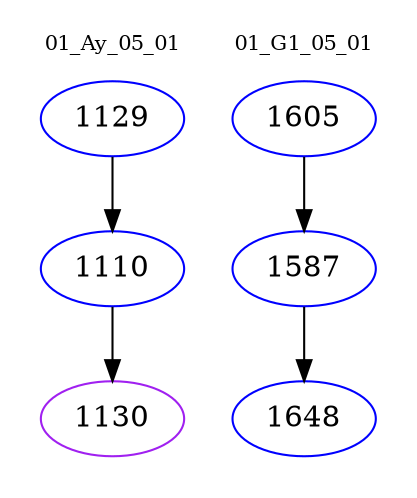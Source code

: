 digraph{
subgraph cluster_0 {
color = white
label = "01_Ay_05_01";
fontsize=10;
T0_1129 [label="1129", color="blue"]
T0_1129 -> T0_1110 [color="black"]
T0_1110 [label="1110", color="blue"]
T0_1110 -> T0_1130 [color="black"]
T0_1130 [label="1130", color="purple"]
}
subgraph cluster_1 {
color = white
label = "01_G1_05_01";
fontsize=10;
T1_1605 [label="1605", color="blue"]
T1_1605 -> T1_1587 [color="black"]
T1_1587 [label="1587", color="blue"]
T1_1587 -> T1_1648 [color="black"]
T1_1648 [label="1648", color="blue"]
}
}
